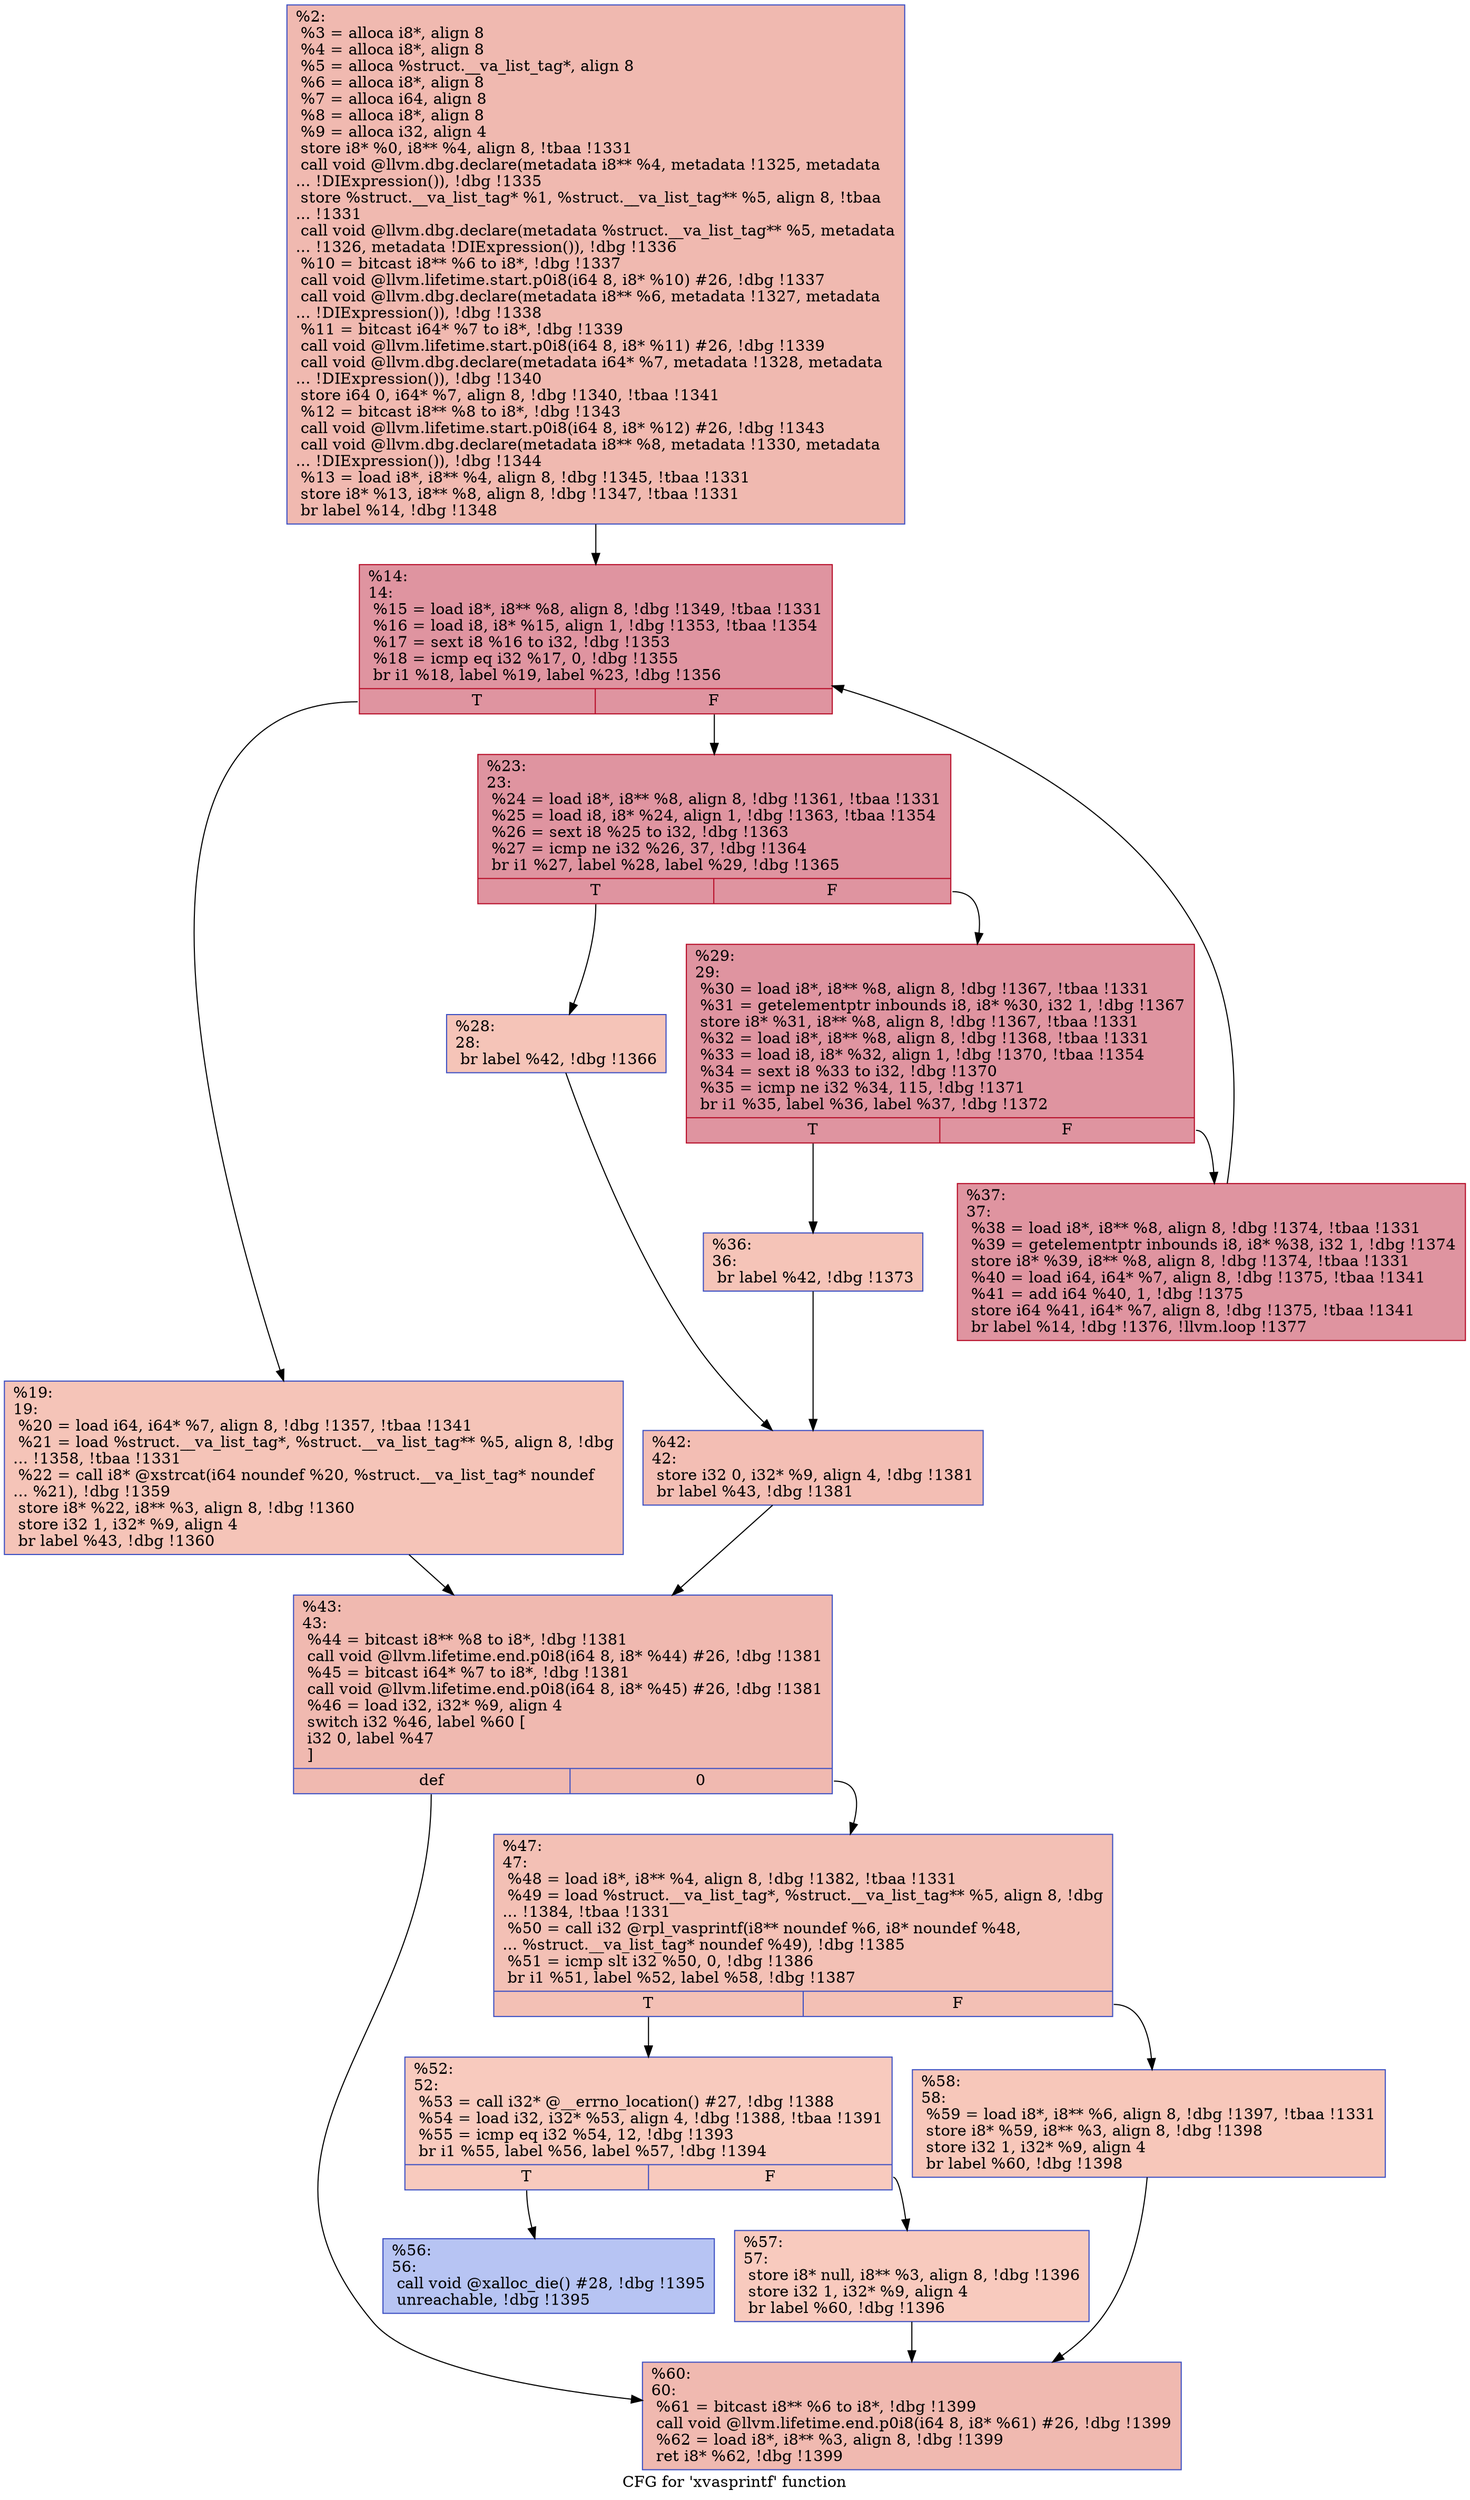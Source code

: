 digraph "CFG for 'xvasprintf' function" {
	label="CFG for 'xvasprintf' function";

	Node0x1164ca0 [shape=record,color="#3d50c3ff", style=filled, fillcolor="#de614d70",label="{%2:\l  %3 = alloca i8*, align 8\l  %4 = alloca i8*, align 8\l  %5 = alloca %struct.__va_list_tag*, align 8\l  %6 = alloca i8*, align 8\l  %7 = alloca i64, align 8\l  %8 = alloca i8*, align 8\l  %9 = alloca i32, align 4\l  store i8* %0, i8** %4, align 8, !tbaa !1331\l  call void @llvm.dbg.declare(metadata i8** %4, metadata !1325, metadata\l... !DIExpression()), !dbg !1335\l  store %struct.__va_list_tag* %1, %struct.__va_list_tag** %5, align 8, !tbaa\l... !1331\l  call void @llvm.dbg.declare(metadata %struct.__va_list_tag** %5, metadata\l... !1326, metadata !DIExpression()), !dbg !1336\l  %10 = bitcast i8** %6 to i8*, !dbg !1337\l  call void @llvm.lifetime.start.p0i8(i64 8, i8* %10) #26, !dbg !1337\l  call void @llvm.dbg.declare(metadata i8** %6, metadata !1327, metadata\l... !DIExpression()), !dbg !1338\l  %11 = bitcast i64* %7 to i8*, !dbg !1339\l  call void @llvm.lifetime.start.p0i8(i64 8, i8* %11) #26, !dbg !1339\l  call void @llvm.dbg.declare(metadata i64* %7, metadata !1328, metadata\l... !DIExpression()), !dbg !1340\l  store i64 0, i64* %7, align 8, !dbg !1340, !tbaa !1341\l  %12 = bitcast i8** %8 to i8*, !dbg !1343\l  call void @llvm.lifetime.start.p0i8(i64 8, i8* %12) #26, !dbg !1343\l  call void @llvm.dbg.declare(metadata i8** %8, metadata !1330, metadata\l... !DIExpression()), !dbg !1344\l  %13 = load i8*, i8** %4, align 8, !dbg !1345, !tbaa !1331\l  store i8* %13, i8** %8, align 8, !dbg !1347, !tbaa !1331\l  br label %14, !dbg !1348\l}"];
	Node0x1164ca0 -> Node0x1015370;
	Node0x1015370 [shape=record,color="#b70d28ff", style=filled, fillcolor="#b70d2870",label="{%14:\l14:                                               \l  %15 = load i8*, i8** %8, align 8, !dbg !1349, !tbaa !1331\l  %16 = load i8, i8* %15, align 1, !dbg !1353, !tbaa !1354\l  %17 = sext i8 %16 to i32, !dbg !1353\l  %18 = icmp eq i32 %17, 0, !dbg !1355\l  br i1 %18, label %19, label %23, !dbg !1356\l|{<s0>T|<s1>F}}"];
	Node0x1015370:s0 -> Node0x10153c0;
	Node0x1015370:s1 -> Node0x1015410;
	Node0x10153c0 [shape=record,color="#3d50c3ff", style=filled, fillcolor="#e97a5f70",label="{%19:\l19:                                               \l  %20 = load i64, i64* %7, align 8, !dbg !1357, !tbaa !1341\l  %21 = load %struct.__va_list_tag*, %struct.__va_list_tag** %5, align 8, !dbg\l... !1358, !tbaa !1331\l  %22 = call i8* @xstrcat(i64 noundef %20, %struct.__va_list_tag* noundef\l... %21), !dbg !1359\l  store i8* %22, i8** %3, align 8, !dbg !1360\l  store i32 1, i32* %9, align 4\l  br label %43, !dbg !1360\l}"];
	Node0x10153c0 -> Node0x10155f0;
	Node0x1015410 [shape=record,color="#b70d28ff", style=filled, fillcolor="#b70d2870",label="{%23:\l23:                                               \l  %24 = load i8*, i8** %8, align 8, !dbg !1361, !tbaa !1331\l  %25 = load i8, i8* %24, align 1, !dbg !1363, !tbaa !1354\l  %26 = sext i8 %25 to i32, !dbg !1363\l  %27 = icmp ne i32 %26, 37, !dbg !1364\l  br i1 %27, label %28, label %29, !dbg !1365\l|{<s0>T|<s1>F}}"];
	Node0x1015410:s0 -> Node0x1015460;
	Node0x1015410:s1 -> Node0x10154b0;
	Node0x1015460 [shape=record,color="#3d50c3ff", style=filled, fillcolor="#e97a5f70",label="{%28:\l28:                                               \l  br label %42, !dbg !1366\l}"];
	Node0x1015460 -> Node0x10155a0;
	Node0x10154b0 [shape=record,color="#b70d28ff", style=filled, fillcolor="#b70d2870",label="{%29:\l29:                                               \l  %30 = load i8*, i8** %8, align 8, !dbg !1367, !tbaa !1331\l  %31 = getelementptr inbounds i8, i8* %30, i32 1, !dbg !1367\l  store i8* %31, i8** %8, align 8, !dbg !1367, !tbaa !1331\l  %32 = load i8*, i8** %8, align 8, !dbg !1368, !tbaa !1331\l  %33 = load i8, i8* %32, align 1, !dbg !1370, !tbaa !1354\l  %34 = sext i8 %33 to i32, !dbg !1370\l  %35 = icmp ne i32 %34, 115, !dbg !1371\l  br i1 %35, label %36, label %37, !dbg !1372\l|{<s0>T|<s1>F}}"];
	Node0x10154b0:s0 -> Node0x1015500;
	Node0x10154b0:s1 -> Node0x1015550;
	Node0x1015500 [shape=record,color="#3d50c3ff", style=filled, fillcolor="#e97a5f70",label="{%36:\l36:                                               \l  br label %42, !dbg !1373\l}"];
	Node0x1015500 -> Node0x10155a0;
	Node0x1015550 [shape=record,color="#b70d28ff", style=filled, fillcolor="#b70d2870",label="{%37:\l37:                                               \l  %38 = load i8*, i8** %8, align 8, !dbg !1374, !tbaa !1331\l  %39 = getelementptr inbounds i8, i8* %38, i32 1, !dbg !1374\l  store i8* %39, i8** %8, align 8, !dbg !1374, !tbaa !1331\l  %40 = load i64, i64* %7, align 8, !dbg !1375, !tbaa !1341\l  %41 = add i64 %40, 1, !dbg !1375\l  store i64 %41, i64* %7, align 8, !dbg !1375, !tbaa !1341\l  br label %14, !dbg !1376, !llvm.loop !1377\l}"];
	Node0x1015550 -> Node0x1015370;
	Node0x10155a0 [shape=record,color="#3d50c3ff", style=filled, fillcolor="#e36c5570",label="{%42:\l42:                                               \l  store i32 0, i32* %9, align 4, !dbg !1381\l  br label %43, !dbg !1381\l}"];
	Node0x10155a0 -> Node0x10155f0;
	Node0x10155f0 [shape=record,color="#3d50c3ff", style=filled, fillcolor="#de614d70",label="{%43:\l43:                                               \l  %44 = bitcast i8** %8 to i8*, !dbg !1381\l  call void @llvm.lifetime.end.p0i8(i64 8, i8* %44) #26, !dbg !1381\l  %45 = bitcast i64* %7 to i8*, !dbg !1381\l  call void @llvm.lifetime.end.p0i8(i64 8, i8* %45) #26, !dbg !1381\l  %46 = load i32, i32* %9, align 4\l  switch i32 %46, label %60 [\l    i32 0, label %47\l  ]\l|{<s0>def|<s1>0}}"];
	Node0x10155f0:s0 -> Node0x10157d0;
	Node0x10155f0:s1 -> Node0x1015640;
	Node0x1015640 [shape=record,color="#3d50c3ff", style=filled, fillcolor="#e5705870",label="{%47:\l47:                                               \l  %48 = load i8*, i8** %4, align 8, !dbg !1382, !tbaa !1331\l  %49 = load %struct.__va_list_tag*, %struct.__va_list_tag** %5, align 8, !dbg\l... !1384, !tbaa !1331\l  %50 = call i32 @rpl_vasprintf(i8** noundef %6, i8* noundef %48,\l... %struct.__va_list_tag* noundef %49), !dbg !1385\l  %51 = icmp slt i32 %50, 0, !dbg !1386\l  br i1 %51, label %52, label %58, !dbg !1387\l|{<s0>T|<s1>F}}"];
	Node0x1015640:s0 -> Node0x1015690;
	Node0x1015640:s1 -> Node0x1015780;
	Node0x1015690 [shape=record,color="#3d50c3ff", style=filled, fillcolor="#ef886b70",label="{%52:\l52:                                               \l  %53 = call i32* @__errno_location() #27, !dbg !1388\l  %54 = load i32, i32* %53, align 4, !dbg !1388, !tbaa !1391\l  %55 = icmp eq i32 %54, 12, !dbg !1393\l  br i1 %55, label %56, label %57, !dbg !1394\l|{<s0>T|<s1>F}}"];
	Node0x1015690:s0 -> Node0x10156e0;
	Node0x1015690:s1 -> Node0x1015730;
	Node0x10156e0 [shape=record,color="#3d50c3ff", style=filled, fillcolor="#5b7ae570",label="{%56:\l56:                                               \l  call void @xalloc_die() #28, !dbg !1395\l  unreachable, !dbg !1395\l}"];
	Node0x1015730 [shape=record,color="#3d50c3ff", style=filled, fillcolor="#ef886b70",label="{%57:\l57:                                               \l  store i8* null, i8** %3, align 8, !dbg !1396\l  store i32 1, i32* %9, align 4\l  br label %60, !dbg !1396\l}"];
	Node0x1015730 -> Node0x10157d0;
	Node0x1015780 [shape=record,color="#3d50c3ff", style=filled, fillcolor="#ec7f6370",label="{%58:\l58:                                               \l  %59 = load i8*, i8** %6, align 8, !dbg !1397, !tbaa !1331\l  store i8* %59, i8** %3, align 8, !dbg !1398\l  store i32 1, i32* %9, align 4\l  br label %60, !dbg !1398\l}"];
	Node0x1015780 -> Node0x10157d0;
	Node0x10157d0 [shape=record,color="#3d50c3ff", style=filled, fillcolor="#de614d70",label="{%60:\l60:                                               \l  %61 = bitcast i8** %6 to i8*, !dbg !1399\l  call void @llvm.lifetime.end.p0i8(i64 8, i8* %61) #26, !dbg !1399\l  %62 = load i8*, i8** %3, align 8, !dbg !1399\l  ret i8* %62, !dbg !1399\l}"];
}
